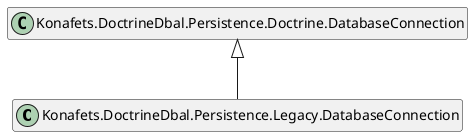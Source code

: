 @startuml
set namespaceSeparator none
hide empty members
hide empty methods

class Konafets.DoctrineDbal.Persistence.Legacy.DatabaseConnection extends Konafets.DoctrineDbal.Persistence.Doctrine.DatabaseConnection 
@enduml
